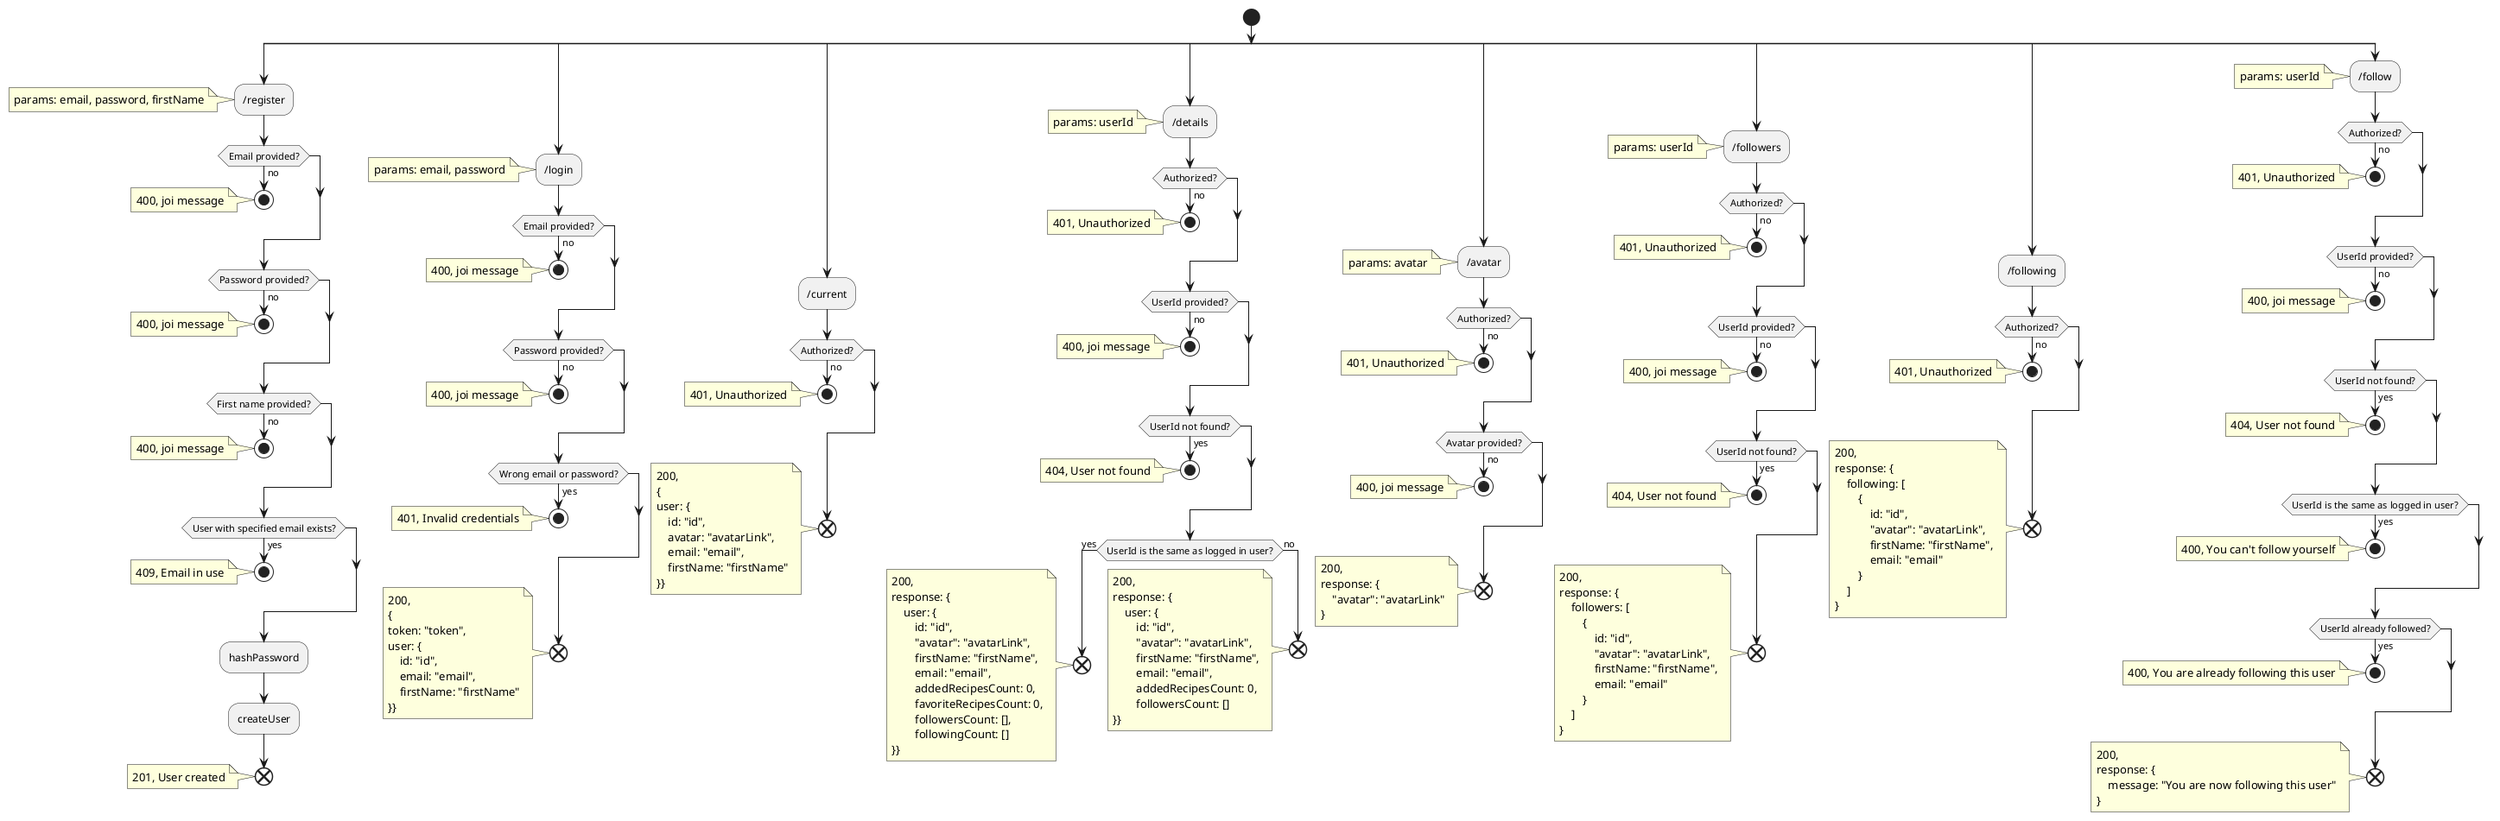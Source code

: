 @startuml users

!procedure $stop_if($param, $condition, $error, $message)
    if($param?) then ($condition)
        stop
        note left
            $error, $message
        end note
    endif
!endprocedure

!procedure $stop_if_unauthorized()
    $stop_if("Authorized", "no", "401", "Unauthorized")
!endprocedure

start

split
:/register;
note left
    params: email, password, firstName
end note
$stop_if("Email provided", "no", "400", "joi message")
$stop_if("Password provided", "no", "400", "joi message")
$stop_if("First name provided", "no", "400", "joi message")
$stop_if("User with specified email exists", "yes", "409", "Email in use")
:hashPassword;
:createUser;

end
note left
    201, User created
end note

split again
:/login;
note left
    params: email, password
end note
$stop_if("Email provided", "no", "400", "joi message")
$stop_if("Password provided", "no", "400", "joi message")
$stop_if("Wrong email or password", "yes", "401", "Invalid credentials")

end
note left
    200,
    {
    token: "token",
    user: {
        id: "id",
        email: "email",
        firstName: "firstName"
    }}
end note

split again
:/current;
$stop_if_unauthorized()
end
note left
    200,
    {
    user: {
        id: "id",
        avatar: "avatarLink",
        email: "email",
        firstName: "firstName"
    }}
end note

split again
:/details;
note left
    params: userId
end note
$stop_if_unauthorized()
$stop_if("UserId provided", "no", "400", "joi message")
$stop_if("UserId not found", "yes", "404", "User not found")
if(UserId is the same as logged in user?) then (yes)
    end
    note left
        200,
        response: {
            user: {
                id: "id",
                "avatar": "avatarLink",
                firstName: "firstName",
                email: "email",
                addedRecipesCount: 0,
                favoriteRecipesCount: 0,
                followersCount: [],
                followingCount: []
        }}
    end note
else (no)
    end
    note left
        200,
        response: {
            user: {
                id: "id",
                "avatar": "avatarLink",
                firstName: "firstName",
                email: "email",
                addedRecipesCount: 0,
                followersCount: []
        }}
    end note
endif

split again
:/avatar;
note left
    params: avatar
end note
$stop_if_unauthorized()
$stop_if("Avatar provided", "no", "400", "joi message")
end
note left
    200,
    response: {
        "avatar": "avatarLink"
    }
end note

split again
:/followers;
note left
    params: userId
end note
$stop_if_unauthorized()
$stop_if("UserId provided", "no", "400", "joi message")
$stop_if("UserId not found", "yes", "404", "User not found")
end
note left
    200,
    response: {
        followers: [
            {
                id: "id",
                "avatar": "avatarLink",
                firstName: "firstName",
                email: "email"
            }
        ]
    }
end note

split again
:/following;
$stop_if_unauthorized()
end
note left
    200,
    response: {
        following: [
            {
                id: "id",
                "avatar": "avatarLink",
                firstName: "firstName",
                email: "email"
            }
        ]
    }
end note

split again
:/follow;
note left
    params: userId
end note
$stop_if_unauthorized()
$stop_if("UserId provided", "no", "400", "joi message")
$stop_if("UserId not found", "yes", "404", "User not found")
$stop_if("UserId is the same as logged in user", "yes", "400", "You can't follow yourself")
$stop_if("UserId already followed", "yes", "400", "You are already following this user")

end
note left
    200,
    response: {
        message: "You are now following this user"
    }
end note


@enduml
